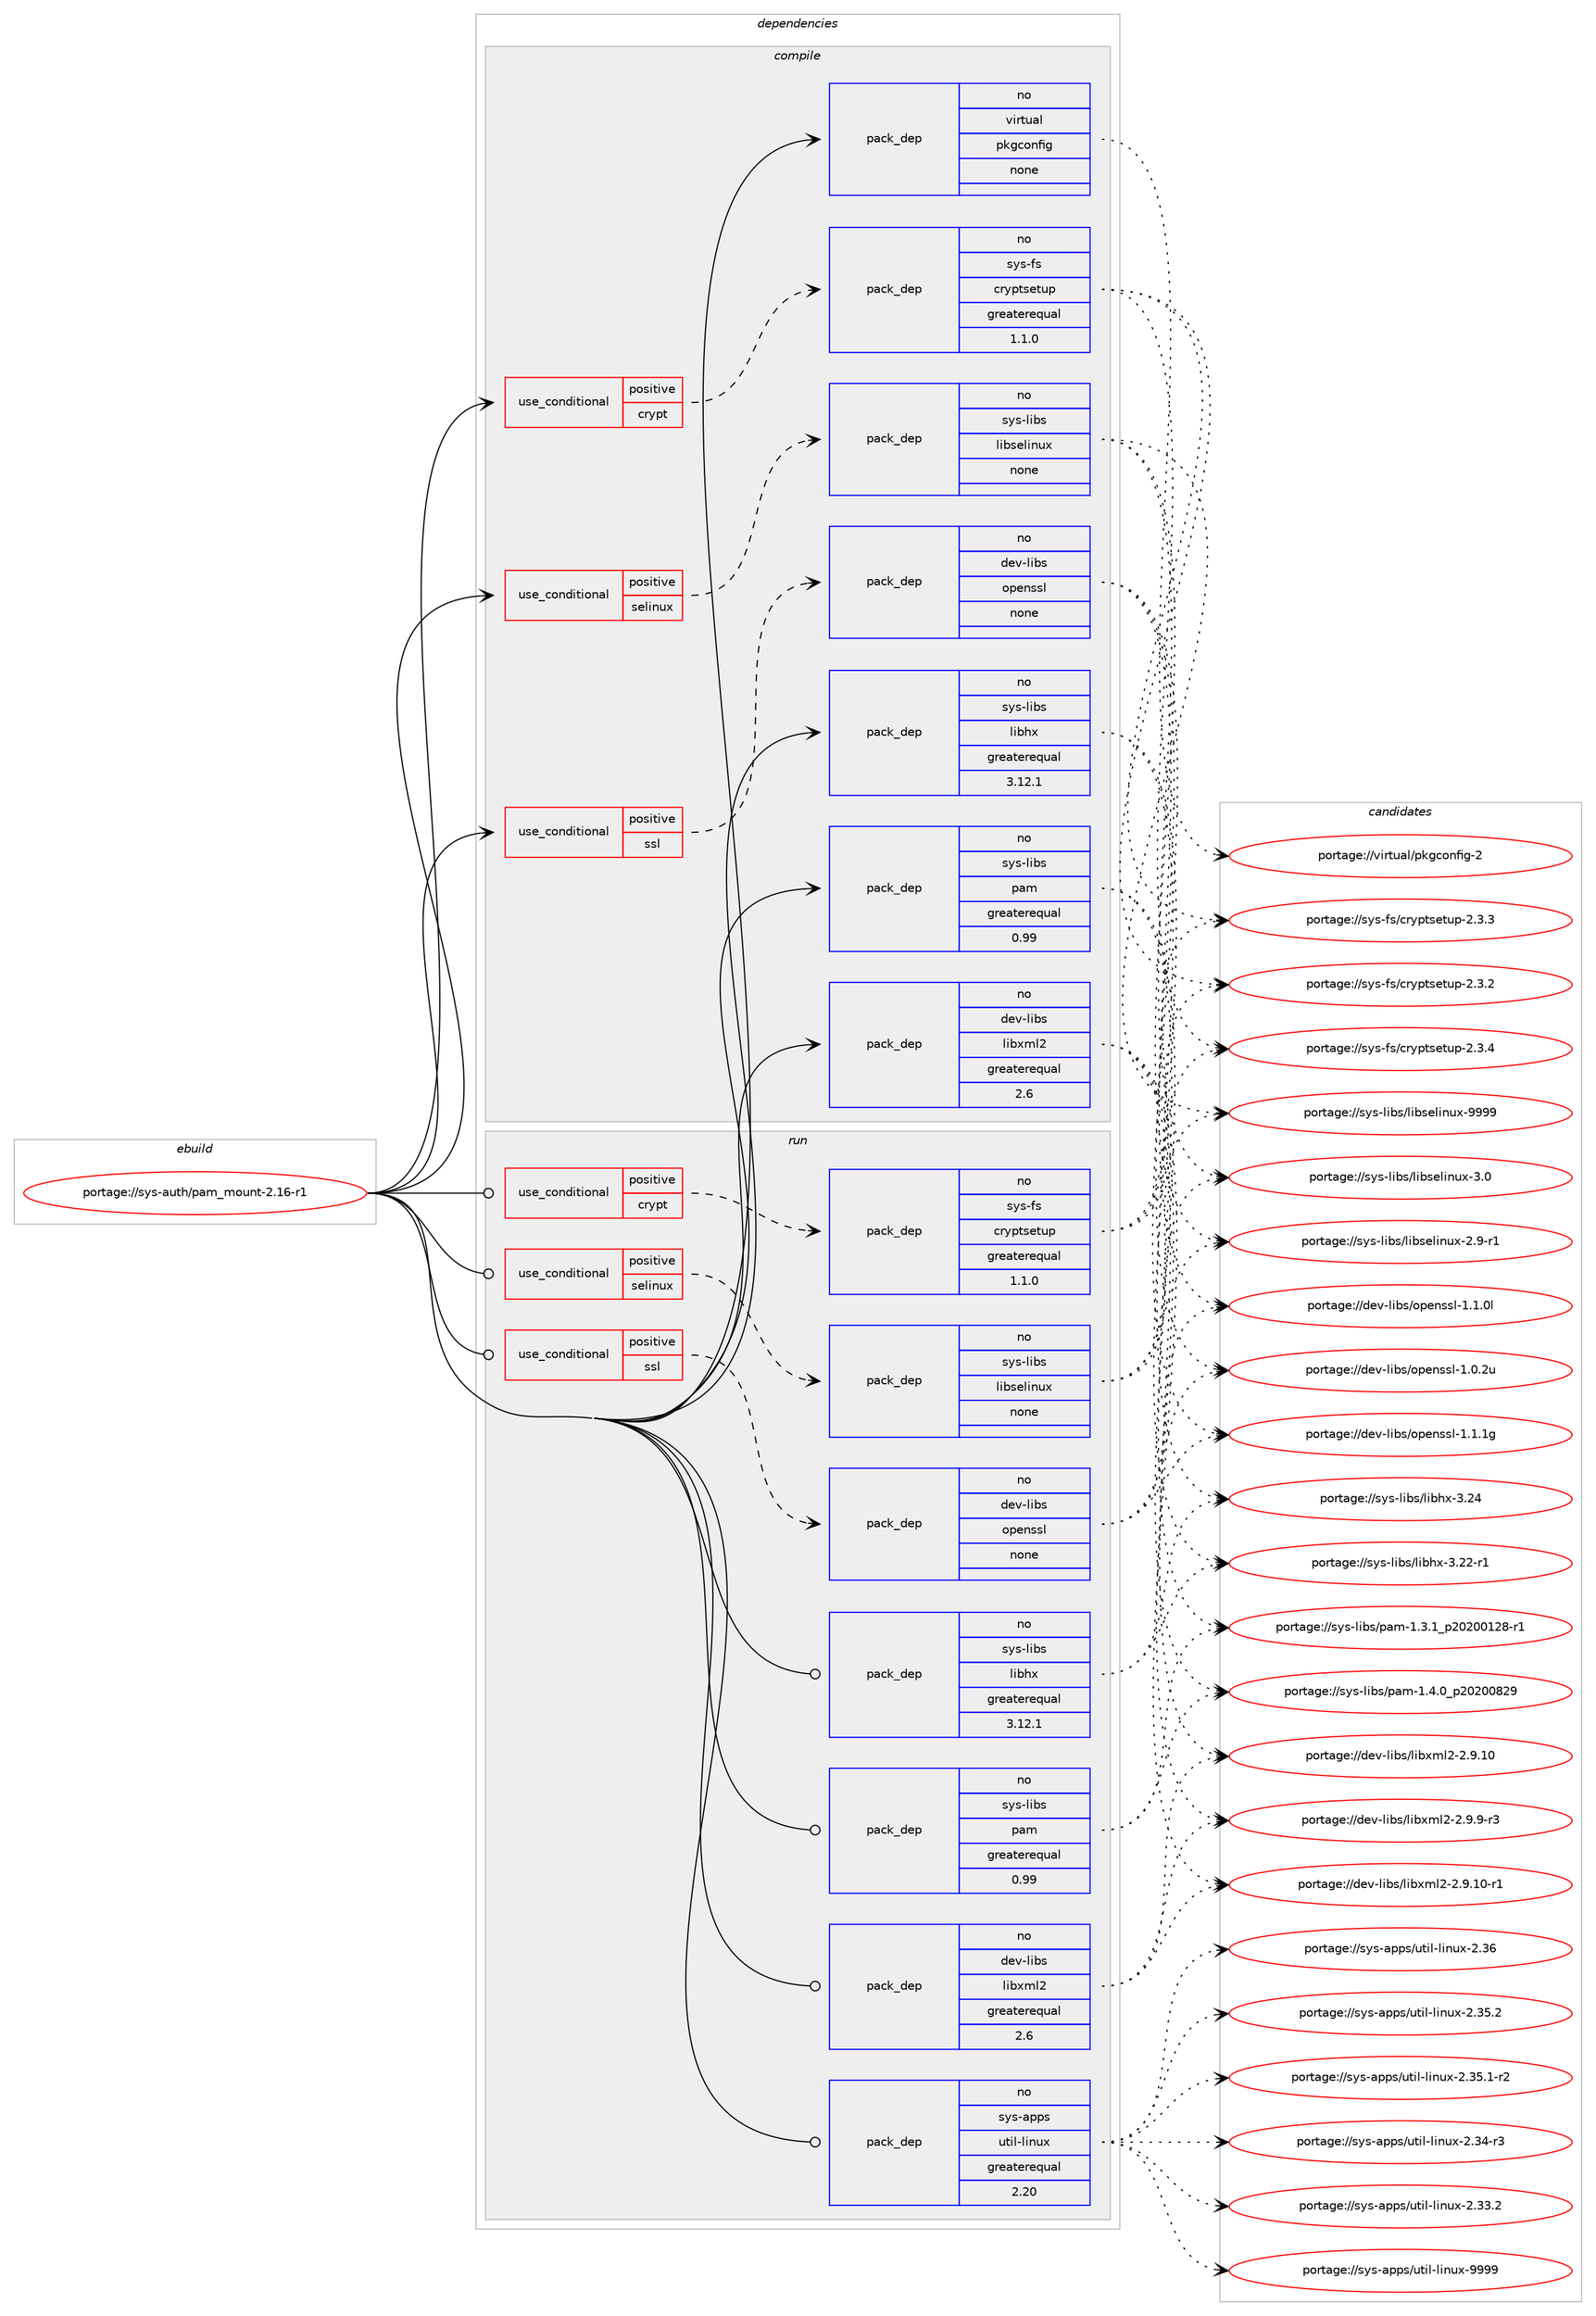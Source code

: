 digraph prolog {

# *************
# Graph options
# *************

newrank=true;
concentrate=true;
compound=true;
graph [rankdir=LR,fontname=Helvetica,fontsize=10,ranksep=1.5];#, ranksep=2.5, nodesep=0.2];
edge  [arrowhead=vee];
node  [fontname=Helvetica,fontsize=10];

# **********
# The ebuild
# **********

subgraph cluster_leftcol {
color=gray;
rank=same;
label=<<i>ebuild</i>>;
id [label="portage://sys-auth/pam_mount-2.16-r1", color=red, width=4, href="../sys-auth/pam_mount-2.16-r1.svg"];
}

# ****************
# The dependencies
# ****************

subgraph cluster_midcol {
color=gray;
label=<<i>dependencies</i>>;
subgraph cluster_compile {
fillcolor="#eeeeee";
style=filled;
label=<<i>compile</i>>;
subgraph cond331 {
dependency2622 [label=<<TABLE BORDER="0" CELLBORDER="1" CELLSPACING="0" CELLPADDING="4"><TR><TD ROWSPAN="3" CELLPADDING="10">use_conditional</TD></TR><TR><TD>positive</TD></TR><TR><TD>crypt</TD></TR></TABLE>>, shape=none, color=red];
subgraph pack2237 {
dependency2623 [label=<<TABLE BORDER="0" CELLBORDER="1" CELLSPACING="0" CELLPADDING="4" WIDTH="220"><TR><TD ROWSPAN="6" CELLPADDING="30">pack_dep</TD></TR><TR><TD WIDTH="110">no</TD></TR><TR><TD>sys-fs</TD></TR><TR><TD>cryptsetup</TD></TR><TR><TD>greaterequal</TD></TR><TR><TD>1.1.0</TD></TR></TABLE>>, shape=none, color=blue];
}
dependency2622:e -> dependency2623:w [weight=20,style="dashed",arrowhead="vee"];
}
id:e -> dependency2622:w [weight=20,style="solid",arrowhead="vee"];
subgraph cond332 {
dependency2624 [label=<<TABLE BORDER="0" CELLBORDER="1" CELLSPACING="0" CELLPADDING="4"><TR><TD ROWSPAN="3" CELLPADDING="10">use_conditional</TD></TR><TR><TD>positive</TD></TR><TR><TD>selinux</TD></TR></TABLE>>, shape=none, color=red];
subgraph pack2238 {
dependency2625 [label=<<TABLE BORDER="0" CELLBORDER="1" CELLSPACING="0" CELLPADDING="4" WIDTH="220"><TR><TD ROWSPAN="6" CELLPADDING="30">pack_dep</TD></TR><TR><TD WIDTH="110">no</TD></TR><TR><TD>sys-libs</TD></TR><TR><TD>libselinux</TD></TR><TR><TD>none</TD></TR><TR><TD></TD></TR></TABLE>>, shape=none, color=blue];
}
dependency2624:e -> dependency2625:w [weight=20,style="dashed",arrowhead="vee"];
}
id:e -> dependency2624:w [weight=20,style="solid",arrowhead="vee"];
subgraph cond333 {
dependency2626 [label=<<TABLE BORDER="0" CELLBORDER="1" CELLSPACING="0" CELLPADDING="4"><TR><TD ROWSPAN="3" CELLPADDING="10">use_conditional</TD></TR><TR><TD>positive</TD></TR><TR><TD>ssl</TD></TR></TABLE>>, shape=none, color=red];
subgraph pack2239 {
dependency2627 [label=<<TABLE BORDER="0" CELLBORDER="1" CELLSPACING="0" CELLPADDING="4" WIDTH="220"><TR><TD ROWSPAN="6" CELLPADDING="30">pack_dep</TD></TR><TR><TD WIDTH="110">no</TD></TR><TR><TD>dev-libs</TD></TR><TR><TD>openssl</TD></TR><TR><TD>none</TD></TR><TR><TD></TD></TR></TABLE>>, shape=none, color=blue];
}
dependency2626:e -> dependency2627:w [weight=20,style="dashed",arrowhead="vee"];
}
id:e -> dependency2626:w [weight=20,style="solid",arrowhead="vee"];
subgraph pack2240 {
dependency2628 [label=<<TABLE BORDER="0" CELLBORDER="1" CELLSPACING="0" CELLPADDING="4" WIDTH="220"><TR><TD ROWSPAN="6" CELLPADDING="30">pack_dep</TD></TR><TR><TD WIDTH="110">no</TD></TR><TR><TD>dev-libs</TD></TR><TR><TD>libxml2</TD></TR><TR><TD>greaterequal</TD></TR><TR><TD>2.6</TD></TR></TABLE>>, shape=none, color=blue];
}
id:e -> dependency2628:w [weight=20,style="solid",arrowhead="vee"];
subgraph pack2241 {
dependency2629 [label=<<TABLE BORDER="0" CELLBORDER="1" CELLSPACING="0" CELLPADDING="4" WIDTH="220"><TR><TD ROWSPAN="6" CELLPADDING="30">pack_dep</TD></TR><TR><TD WIDTH="110">no</TD></TR><TR><TD>sys-libs</TD></TR><TR><TD>libhx</TD></TR><TR><TD>greaterequal</TD></TR><TR><TD>3.12.1</TD></TR></TABLE>>, shape=none, color=blue];
}
id:e -> dependency2629:w [weight=20,style="solid",arrowhead="vee"];
subgraph pack2242 {
dependency2630 [label=<<TABLE BORDER="0" CELLBORDER="1" CELLSPACING="0" CELLPADDING="4" WIDTH="220"><TR><TD ROWSPAN="6" CELLPADDING="30">pack_dep</TD></TR><TR><TD WIDTH="110">no</TD></TR><TR><TD>sys-libs</TD></TR><TR><TD>pam</TD></TR><TR><TD>greaterequal</TD></TR><TR><TD>0.99</TD></TR></TABLE>>, shape=none, color=blue];
}
id:e -> dependency2630:w [weight=20,style="solid",arrowhead="vee"];
subgraph pack2243 {
dependency2631 [label=<<TABLE BORDER="0" CELLBORDER="1" CELLSPACING="0" CELLPADDING="4" WIDTH="220"><TR><TD ROWSPAN="6" CELLPADDING="30">pack_dep</TD></TR><TR><TD WIDTH="110">no</TD></TR><TR><TD>virtual</TD></TR><TR><TD>pkgconfig</TD></TR><TR><TD>none</TD></TR><TR><TD></TD></TR></TABLE>>, shape=none, color=blue];
}
id:e -> dependency2631:w [weight=20,style="solid",arrowhead="vee"];
}
subgraph cluster_compileandrun {
fillcolor="#eeeeee";
style=filled;
label=<<i>compile and run</i>>;
}
subgraph cluster_run {
fillcolor="#eeeeee";
style=filled;
label=<<i>run</i>>;
subgraph cond334 {
dependency2632 [label=<<TABLE BORDER="0" CELLBORDER="1" CELLSPACING="0" CELLPADDING="4"><TR><TD ROWSPAN="3" CELLPADDING="10">use_conditional</TD></TR><TR><TD>positive</TD></TR><TR><TD>crypt</TD></TR></TABLE>>, shape=none, color=red];
subgraph pack2244 {
dependency2633 [label=<<TABLE BORDER="0" CELLBORDER="1" CELLSPACING="0" CELLPADDING="4" WIDTH="220"><TR><TD ROWSPAN="6" CELLPADDING="30">pack_dep</TD></TR><TR><TD WIDTH="110">no</TD></TR><TR><TD>sys-fs</TD></TR><TR><TD>cryptsetup</TD></TR><TR><TD>greaterequal</TD></TR><TR><TD>1.1.0</TD></TR></TABLE>>, shape=none, color=blue];
}
dependency2632:e -> dependency2633:w [weight=20,style="dashed",arrowhead="vee"];
}
id:e -> dependency2632:w [weight=20,style="solid",arrowhead="odot"];
subgraph cond335 {
dependency2634 [label=<<TABLE BORDER="0" CELLBORDER="1" CELLSPACING="0" CELLPADDING="4"><TR><TD ROWSPAN="3" CELLPADDING="10">use_conditional</TD></TR><TR><TD>positive</TD></TR><TR><TD>selinux</TD></TR></TABLE>>, shape=none, color=red];
subgraph pack2245 {
dependency2635 [label=<<TABLE BORDER="0" CELLBORDER="1" CELLSPACING="0" CELLPADDING="4" WIDTH="220"><TR><TD ROWSPAN="6" CELLPADDING="30">pack_dep</TD></TR><TR><TD WIDTH="110">no</TD></TR><TR><TD>sys-libs</TD></TR><TR><TD>libselinux</TD></TR><TR><TD>none</TD></TR><TR><TD></TD></TR></TABLE>>, shape=none, color=blue];
}
dependency2634:e -> dependency2635:w [weight=20,style="dashed",arrowhead="vee"];
}
id:e -> dependency2634:w [weight=20,style="solid",arrowhead="odot"];
subgraph cond336 {
dependency2636 [label=<<TABLE BORDER="0" CELLBORDER="1" CELLSPACING="0" CELLPADDING="4"><TR><TD ROWSPAN="3" CELLPADDING="10">use_conditional</TD></TR><TR><TD>positive</TD></TR><TR><TD>ssl</TD></TR></TABLE>>, shape=none, color=red];
subgraph pack2246 {
dependency2637 [label=<<TABLE BORDER="0" CELLBORDER="1" CELLSPACING="0" CELLPADDING="4" WIDTH="220"><TR><TD ROWSPAN="6" CELLPADDING="30">pack_dep</TD></TR><TR><TD WIDTH="110">no</TD></TR><TR><TD>dev-libs</TD></TR><TR><TD>openssl</TD></TR><TR><TD>none</TD></TR><TR><TD></TD></TR></TABLE>>, shape=none, color=blue];
}
dependency2636:e -> dependency2637:w [weight=20,style="dashed",arrowhead="vee"];
}
id:e -> dependency2636:w [weight=20,style="solid",arrowhead="odot"];
subgraph pack2247 {
dependency2638 [label=<<TABLE BORDER="0" CELLBORDER="1" CELLSPACING="0" CELLPADDING="4" WIDTH="220"><TR><TD ROWSPAN="6" CELLPADDING="30">pack_dep</TD></TR><TR><TD WIDTH="110">no</TD></TR><TR><TD>dev-libs</TD></TR><TR><TD>libxml2</TD></TR><TR><TD>greaterequal</TD></TR><TR><TD>2.6</TD></TR></TABLE>>, shape=none, color=blue];
}
id:e -> dependency2638:w [weight=20,style="solid",arrowhead="odot"];
subgraph pack2248 {
dependency2639 [label=<<TABLE BORDER="0" CELLBORDER="1" CELLSPACING="0" CELLPADDING="4" WIDTH="220"><TR><TD ROWSPAN="6" CELLPADDING="30">pack_dep</TD></TR><TR><TD WIDTH="110">no</TD></TR><TR><TD>sys-apps</TD></TR><TR><TD>util-linux</TD></TR><TR><TD>greaterequal</TD></TR><TR><TD>2.20</TD></TR></TABLE>>, shape=none, color=blue];
}
id:e -> dependency2639:w [weight=20,style="solid",arrowhead="odot"];
subgraph pack2249 {
dependency2640 [label=<<TABLE BORDER="0" CELLBORDER="1" CELLSPACING="0" CELLPADDING="4" WIDTH="220"><TR><TD ROWSPAN="6" CELLPADDING="30">pack_dep</TD></TR><TR><TD WIDTH="110">no</TD></TR><TR><TD>sys-libs</TD></TR><TR><TD>libhx</TD></TR><TR><TD>greaterequal</TD></TR><TR><TD>3.12.1</TD></TR></TABLE>>, shape=none, color=blue];
}
id:e -> dependency2640:w [weight=20,style="solid",arrowhead="odot"];
subgraph pack2250 {
dependency2641 [label=<<TABLE BORDER="0" CELLBORDER="1" CELLSPACING="0" CELLPADDING="4" WIDTH="220"><TR><TD ROWSPAN="6" CELLPADDING="30">pack_dep</TD></TR><TR><TD WIDTH="110">no</TD></TR><TR><TD>sys-libs</TD></TR><TR><TD>pam</TD></TR><TR><TD>greaterequal</TD></TR><TR><TD>0.99</TD></TR></TABLE>>, shape=none, color=blue];
}
id:e -> dependency2641:w [weight=20,style="solid",arrowhead="odot"];
}
}

# **************
# The candidates
# **************

subgraph cluster_choices {
rank=same;
color=gray;
label=<<i>candidates</i>>;

subgraph choice2237 {
color=black;
nodesep=1;
choice115121115451021154799114121112116115101116117112455046514652 [label="portage://sys-fs/cryptsetup-2.3.4", color=red, width=4,href="../sys-fs/cryptsetup-2.3.4.svg"];
choice115121115451021154799114121112116115101116117112455046514651 [label="portage://sys-fs/cryptsetup-2.3.3", color=red, width=4,href="../sys-fs/cryptsetup-2.3.3.svg"];
choice115121115451021154799114121112116115101116117112455046514650 [label="portage://sys-fs/cryptsetup-2.3.2", color=red, width=4,href="../sys-fs/cryptsetup-2.3.2.svg"];
dependency2623:e -> choice115121115451021154799114121112116115101116117112455046514652:w [style=dotted,weight="100"];
dependency2623:e -> choice115121115451021154799114121112116115101116117112455046514651:w [style=dotted,weight="100"];
dependency2623:e -> choice115121115451021154799114121112116115101116117112455046514650:w [style=dotted,weight="100"];
}
subgraph choice2238 {
color=black;
nodesep=1;
choice115121115451081059811547108105981151011081051101171204557575757 [label="portage://sys-libs/libselinux-9999", color=red, width=4,href="../sys-libs/libselinux-9999.svg"];
choice1151211154510810598115471081059811510110810511011712045514648 [label="portage://sys-libs/libselinux-3.0", color=red, width=4,href="../sys-libs/libselinux-3.0.svg"];
choice11512111545108105981154710810598115101108105110117120455046574511449 [label="portage://sys-libs/libselinux-2.9-r1", color=red, width=4,href="../sys-libs/libselinux-2.9-r1.svg"];
dependency2625:e -> choice115121115451081059811547108105981151011081051101171204557575757:w [style=dotted,weight="100"];
dependency2625:e -> choice1151211154510810598115471081059811510110810511011712045514648:w [style=dotted,weight="100"];
dependency2625:e -> choice11512111545108105981154710810598115101108105110117120455046574511449:w [style=dotted,weight="100"];
}
subgraph choice2239 {
color=black;
nodesep=1;
choice100101118451081059811547111112101110115115108454946494649103 [label="portage://dev-libs/openssl-1.1.1g", color=red, width=4,href="../dev-libs/openssl-1.1.1g.svg"];
choice100101118451081059811547111112101110115115108454946494648108 [label="portage://dev-libs/openssl-1.1.0l", color=red, width=4,href="../dev-libs/openssl-1.1.0l.svg"];
choice100101118451081059811547111112101110115115108454946484650117 [label="portage://dev-libs/openssl-1.0.2u", color=red, width=4,href="../dev-libs/openssl-1.0.2u.svg"];
dependency2627:e -> choice100101118451081059811547111112101110115115108454946494649103:w [style=dotted,weight="100"];
dependency2627:e -> choice100101118451081059811547111112101110115115108454946494648108:w [style=dotted,weight="100"];
dependency2627:e -> choice100101118451081059811547111112101110115115108454946484650117:w [style=dotted,weight="100"];
}
subgraph choice2240 {
color=black;
nodesep=1;
choice10010111845108105981154710810598120109108504550465746574511451 [label="portage://dev-libs/libxml2-2.9.9-r3", color=red, width=4,href="../dev-libs/libxml2-2.9.9-r3.svg"];
choice1001011184510810598115471081059812010910850455046574649484511449 [label="portage://dev-libs/libxml2-2.9.10-r1", color=red, width=4,href="../dev-libs/libxml2-2.9.10-r1.svg"];
choice100101118451081059811547108105981201091085045504657464948 [label="portage://dev-libs/libxml2-2.9.10", color=red, width=4,href="../dev-libs/libxml2-2.9.10.svg"];
dependency2628:e -> choice10010111845108105981154710810598120109108504550465746574511451:w [style=dotted,weight="100"];
dependency2628:e -> choice1001011184510810598115471081059812010910850455046574649484511449:w [style=dotted,weight="100"];
dependency2628:e -> choice100101118451081059811547108105981201091085045504657464948:w [style=dotted,weight="100"];
}
subgraph choice2241 {
color=black;
nodesep=1;
choice115121115451081059811547108105981041204551465052 [label="portage://sys-libs/libhx-3.24", color=red, width=4,href="../sys-libs/libhx-3.24.svg"];
choice1151211154510810598115471081059810412045514650504511449 [label="portage://sys-libs/libhx-3.22-r1", color=red, width=4,href="../sys-libs/libhx-3.22-r1.svg"];
dependency2629:e -> choice115121115451081059811547108105981041204551465052:w [style=dotted,weight="100"];
dependency2629:e -> choice1151211154510810598115471081059810412045514650504511449:w [style=dotted,weight="100"];
}
subgraph choice2242 {
color=black;
nodesep=1;
choice11512111545108105981154711297109454946524648951125048504848565057 [label="portage://sys-libs/pam-1.4.0_p20200829", color=red, width=4,href="../sys-libs/pam-1.4.0_p20200829.svg"];
choice115121115451081059811547112971094549465146499511250485048484950564511449 [label="portage://sys-libs/pam-1.3.1_p20200128-r1", color=red, width=4,href="../sys-libs/pam-1.3.1_p20200128-r1.svg"];
dependency2630:e -> choice11512111545108105981154711297109454946524648951125048504848565057:w [style=dotted,weight="100"];
dependency2630:e -> choice115121115451081059811547112971094549465146499511250485048484950564511449:w [style=dotted,weight="100"];
}
subgraph choice2243 {
color=black;
nodesep=1;
choice1181051141161179710847112107103991111101021051034550 [label="portage://virtual/pkgconfig-2", color=red, width=4,href="../virtual/pkgconfig-2.svg"];
dependency2631:e -> choice1181051141161179710847112107103991111101021051034550:w [style=dotted,weight="100"];
}
subgraph choice2244 {
color=black;
nodesep=1;
choice115121115451021154799114121112116115101116117112455046514652 [label="portage://sys-fs/cryptsetup-2.3.4", color=red, width=4,href="../sys-fs/cryptsetup-2.3.4.svg"];
choice115121115451021154799114121112116115101116117112455046514651 [label="portage://sys-fs/cryptsetup-2.3.3", color=red, width=4,href="../sys-fs/cryptsetup-2.3.3.svg"];
choice115121115451021154799114121112116115101116117112455046514650 [label="portage://sys-fs/cryptsetup-2.3.2", color=red, width=4,href="../sys-fs/cryptsetup-2.3.2.svg"];
dependency2633:e -> choice115121115451021154799114121112116115101116117112455046514652:w [style=dotted,weight="100"];
dependency2633:e -> choice115121115451021154799114121112116115101116117112455046514651:w [style=dotted,weight="100"];
dependency2633:e -> choice115121115451021154799114121112116115101116117112455046514650:w [style=dotted,weight="100"];
}
subgraph choice2245 {
color=black;
nodesep=1;
choice115121115451081059811547108105981151011081051101171204557575757 [label="portage://sys-libs/libselinux-9999", color=red, width=4,href="../sys-libs/libselinux-9999.svg"];
choice1151211154510810598115471081059811510110810511011712045514648 [label="portage://sys-libs/libselinux-3.0", color=red, width=4,href="../sys-libs/libselinux-3.0.svg"];
choice11512111545108105981154710810598115101108105110117120455046574511449 [label="portage://sys-libs/libselinux-2.9-r1", color=red, width=4,href="../sys-libs/libselinux-2.9-r1.svg"];
dependency2635:e -> choice115121115451081059811547108105981151011081051101171204557575757:w [style=dotted,weight="100"];
dependency2635:e -> choice1151211154510810598115471081059811510110810511011712045514648:w [style=dotted,weight="100"];
dependency2635:e -> choice11512111545108105981154710810598115101108105110117120455046574511449:w [style=dotted,weight="100"];
}
subgraph choice2246 {
color=black;
nodesep=1;
choice100101118451081059811547111112101110115115108454946494649103 [label="portage://dev-libs/openssl-1.1.1g", color=red, width=4,href="../dev-libs/openssl-1.1.1g.svg"];
choice100101118451081059811547111112101110115115108454946494648108 [label="portage://dev-libs/openssl-1.1.0l", color=red, width=4,href="../dev-libs/openssl-1.1.0l.svg"];
choice100101118451081059811547111112101110115115108454946484650117 [label="portage://dev-libs/openssl-1.0.2u", color=red, width=4,href="../dev-libs/openssl-1.0.2u.svg"];
dependency2637:e -> choice100101118451081059811547111112101110115115108454946494649103:w [style=dotted,weight="100"];
dependency2637:e -> choice100101118451081059811547111112101110115115108454946494648108:w [style=dotted,weight="100"];
dependency2637:e -> choice100101118451081059811547111112101110115115108454946484650117:w [style=dotted,weight="100"];
}
subgraph choice2247 {
color=black;
nodesep=1;
choice10010111845108105981154710810598120109108504550465746574511451 [label="portage://dev-libs/libxml2-2.9.9-r3", color=red, width=4,href="../dev-libs/libxml2-2.9.9-r3.svg"];
choice1001011184510810598115471081059812010910850455046574649484511449 [label="portage://dev-libs/libxml2-2.9.10-r1", color=red, width=4,href="../dev-libs/libxml2-2.9.10-r1.svg"];
choice100101118451081059811547108105981201091085045504657464948 [label="portage://dev-libs/libxml2-2.9.10", color=red, width=4,href="../dev-libs/libxml2-2.9.10.svg"];
dependency2638:e -> choice10010111845108105981154710810598120109108504550465746574511451:w [style=dotted,weight="100"];
dependency2638:e -> choice1001011184510810598115471081059812010910850455046574649484511449:w [style=dotted,weight="100"];
dependency2638:e -> choice100101118451081059811547108105981201091085045504657464948:w [style=dotted,weight="100"];
}
subgraph choice2248 {
color=black;
nodesep=1;
choice115121115459711211211547117116105108451081051101171204557575757 [label="portage://sys-apps/util-linux-9999", color=red, width=4,href="../sys-apps/util-linux-9999.svg"];
choice115121115459711211211547117116105108451081051101171204550465154 [label="portage://sys-apps/util-linux-2.36", color=red, width=4,href="../sys-apps/util-linux-2.36.svg"];
choice1151211154597112112115471171161051084510810511011712045504651534650 [label="portage://sys-apps/util-linux-2.35.2", color=red, width=4,href="../sys-apps/util-linux-2.35.2.svg"];
choice11512111545971121121154711711610510845108105110117120455046515346494511450 [label="portage://sys-apps/util-linux-2.35.1-r2", color=red, width=4,href="../sys-apps/util-linux-2.35.1-r2.svg"];
choice1151211154597112112115471171161051084510810511011712045504651524511451 [label="portage://sys-apps/util-linux-2.34-r3", color=red, width=4,href="../sys-apps/util-linux-2.34-r3.svg"];
choice1151211154597112112115471171161051084510810511011712045504651514650 [label="portage://sys-apps/util-linux-2.33.2", color=red, width=4,href="../sys-apps/util-linux-2.33.2.svg"];
dependency2639:e -> choice115121115459711211211547117116105108451081051101171204557575757:w [style=dotted,weight="100"];
dependency2639:e -> choice115121115459711211211547117116105108451081051101171204550465154:w [style=dotted,weight="100"];
dependency2639:e -> choice1151211154597112112115471171161051084510810511011712045504651534650:w [style=dotted,weight="100"];
dependency2639:e -> choice11512111545971121121154711711610510845108105110117120455046515346494511450:w [style=dotted,weight="100"];
dependency2639:e -> choice1151211154597112112115471171161051084510810511011712045504651524511451:w [style=dotted,weight="100"];
dependency2639:e -> choice1151211154597112112115471171161051084510810511011712045504651514650:w [style=dotted,weight="100"];
}
subgraph choice2249 {
color=black;
nodesep=1;
choice115121115451081059811547108105981041204551465052 [label="portage://sys-libs/libhx-3.24", color=red, width=4,href="../sys-libs/libhx-3.24.svg"];
choice1151211154510810598115471081059810412045514650504511449 [label="portage://sys-libs/libhx-3.22-r1", color=red, width=4,href="../sys-libs/libhx-3.22-r1.svg"];
dependency2640:e -> choice115121115451081059811547108105981041204551465052:w [style=dotted,weight="100"];
dependency2640:e -> choice1151211154510810598115471081059810412045514650504511449:w [style=dotted,weight="100"];
}
subgraph choice2250 {
color=black;
nodesep=1;
choice11512111545108105981154711297109454946524648951125048504848565057 [label="portage://sys-libs/pam-1.4.0_p20200829", color=red, width=4,href="../sys-libs/pam-1.4.0_p20200829.svg"];
choice115121115451081059811547112971094549465146499511250485048484950564511449 [label="portage://sys-libs/pam-1.3.1_p20200128-r1", color=red, width=4,href="../sys-libs/pam-1.3.1_p20200128-r1.svg"];
dependency2641:e -> choice11512111545108105981154711297109454946524648951125048504848565057:w [style=dotted,weight="100"];
dependency2641:e -> choice115121115451081059811547112971094549465146499511250485048484950564511449:w [style=dotted,weight="100"];
}
}

}
